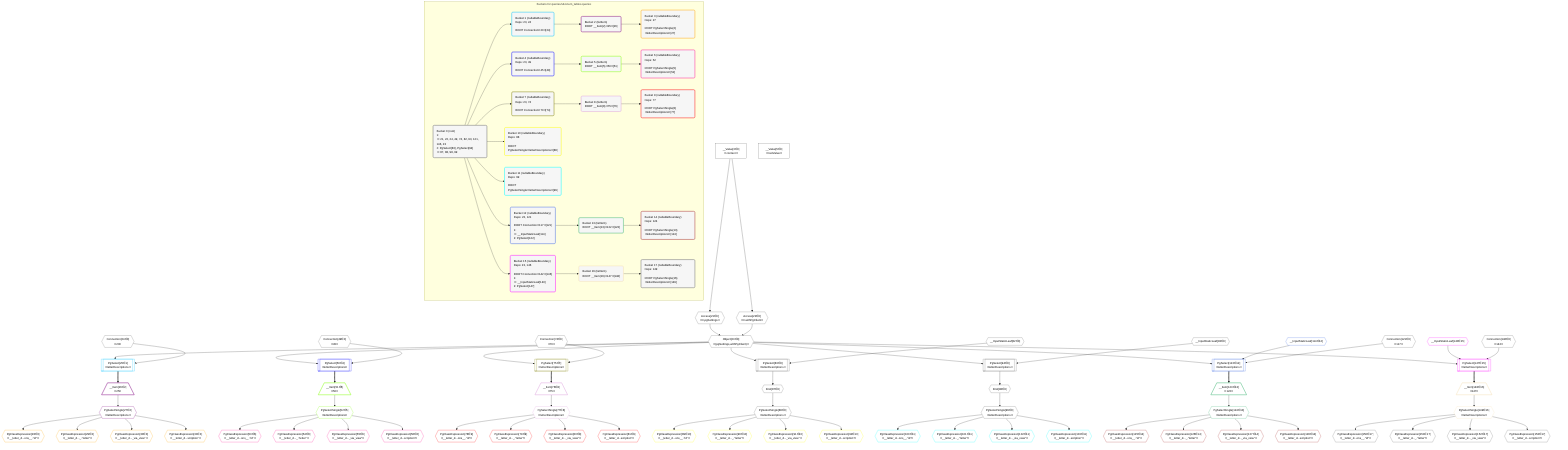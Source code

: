 %%{init: {'themeVariables': { 'fontSize': '12px'}}}%%
graph TD
    classDef path fill:#eee,stroke:#000,color:#000
    classDef plan fill:#fff,stroke-width:1px,color:#000
    classDef itemplan fill:#fff,stroke-width:2px,color:#000
    classDef unbatchedplan fill:#dff,stroke-width:1px,color:#000
    classDef sideeffectplan fill:#fcc,stroke-width:2px,color:#000
    classDef bucket fill:#f6f6f6,color:#000,stroke-width:2px,text-align:left


    %% define steps
    __Value3["__Value[3∈0]<br />ᐸcontextᐳ"]:::plan
    __Value5["__Value[5∈0]<br />ᐸrootValueᐳ"]:::plan
    Access21{{"Access[21∈0]<br />ᐸ3.pgSettingsᐳ"}}:::plan
    Access22{{"Access[22∈0]<br />ᐸ3.withPgClientᐳ"}}:::plan
    Object23{{"Object[23∈0]<br />ᐸ{pgSettings,withPgClient}ᐳ"}}:::plan
    Connection24{{"Connection[24∈0]<br />ᐸ20ᐳ"}}:::plan
    PgSelect25[["PgSelect[25∈1]<br />ᐸletterDescriptionsᐳ"]]:::plan
    __Item26[/"__Item[26∈2]<br />ᐸ25ᐳ"\]:::itemplan
    PgSelectSingle27{{"PgSelectSingle[27∈2]<br />ᐸletterDescriptionsᐳ"}}:::plan
    PgClassExpression28{{"PgClassExpression[28∈3]<br />ᐸ__letter_d...ons__.”id”ᐳ"}}:::plan
    PgClassExpression29{{"PgClassExpression[29∈3]<br />ᐸ__letter_d..._.”letter”ᐳ"}}:::plan
    PgClassExpression30{{"PgClassExpression[30∈3]<br />ᐸ__letter_d..._via_view”ᐳ"}}:::plan
    PgClassExpression31{{"PgClassExpression[31∈3]<br />ᐸ__letter_d...scription”ᐳ"}}:::plan
    Connection49{{"Connection[49∈0]<br />ᐸ45ᐳ"}}:::plan
    PgSelect50[["PgSelect[50∈4]<br />ᐸletterDescriptionsᐳ"]]:::plan
    __Item51[/"__Item[51∈5]<br />ᐸ50ᐳ"\]:::itemplan
    PgSelectSingle52{{"PgSelectSingle[52∈5]<br />ᐸletterDescriptionsᐳ"}}:::plan
    PgClassExpression53{{"PgClassExpression[53∈6]<br />ᐸ__letter_d...ons__.”id”ᐳ"}}:::plan
    PgClassExpression54{{"PgClassExpression[54∈6]<br />ᐸ__letter_d..._.”letter”ᐳ"}}:::plan
    PgClassExpression55{{"PgClassExpression[55∈6]<br />ᐸ__letter_d..._via_view”ᐳ"}}:::plan
    PgClassExpression56{{"PgClassExpression[56∈6]<br />ᐸ__letter_d...scription”ᐳ"}}:::plan
    Connection74{{"Connection[74∈0]<br />ᐸ70ᐳ"}}:::plan
    PgSelect75[["PgSelect[75∈7]<br />ᐸletterDescriptionsᐳ"]]:::plan
    __Item76[/"__Item[76∈8]<br />ᐸ75ᐳ"\]:::itemplan
    PgSelectSingle77{{"PgSelectSingle[77∈8]<br />ᐸletterDescriptionsᐳ"}}:::plan
    PgClassExpression78{{"PgClassExpression[78∈9]<br />ᐸ__letter_d...ons__.”id”ᐳ"}}:::plan
    PgClassExpression79{{"PgClassExpression[79∈9]<br />ᐸ__letter_d..._.”letter”ᐳ"}}:::plan
    PgClassExpression80{{"PgClassExpression[80∈9]<br />ᐸ__letter_d..._via_view”ᐳ"}}:::plan
    PgClassExpression81{{"PgClassExpression[81∈9]<br />ᐸ__letter_d...scription”ᐳ"}}:::plan
    __InputStaticLeaf82{{"__InputStaticLeaf[82∈0]"}}:::plan
    PgSelect83[["PgSelect[83∈0]<br />ᐸletterDescriptionsᐳ"]]:::plan
    First87{{"First[87∈0]"}}:::plan
    PgSelectSingle88{{"PgSelectSingle[88∈0]<br />ᐸletterDescriptionsᐳ"}}:::plan
    PgClassExpression89{{"PgClassExpression[89∈10]<br />ᐸ__letter_d...ons__.”id”ᐳ"}}:::plan
    PgClassExpression90{{"PgClassExpression[90∈10]<br />ᐸ__letter_d..._.”letter”ᐳ"}}:::plan
    PgClassExpression91{{"PgClassExpression[91∈10]<br />ᐸ__letter_d..._via_view”ᐳ"}}:::plan
    PgClassExpression92{{"PgClassExpression[92∈10]<br />ᐸ__letter_d...scription”ᐳ"}}:::plan
    __InputStaticLeaf93{{"__InputStaticLeaf[93∈0]"}}:::plan
    PgSelect94[["PgSelect[94∈0]<br />ᐸletterDescriptionsᐳ"]]:::plan
    First98{{"First[98∈0]"}}:::plan
    PgSelectSingle99{{"PgSelectSingle[99∈0]<br />ᐸletterDescriptionsᐳ"}}:::plan
    PgClassExpression100{{"PgClassExpression[100∈11]<br />ᐸ__letter_d...ons__.”id”ᐳ"}}:::plan
    PgClassExpression101{{"PgClassExpression[101∈11]<br />ᐸ__letter_d..._.”letter”ᐳ"}}:::plan
    PgClassExpression102{{"PgClassExpression[102∈11]<br />ᐸ__letter_d..._via_view”ᐳ"}}:::plan
    PgClassExpression103{{"PgClassExpression[103∈11]<br />ᐸ__letter_d...scription”ᐳ"}}:::plan
    __InputStaticLeaf114{{"__InputStaticLeaf[114∈12]"}}:::plan
    Connection121{{"Connection[121∈0]<br />ᐸ117ᐳ"}}:::plan
    PgSelect122[["PgSelect[122∈12]<br />ᐸletterDescriptionsᐳ"]]:::plan
    __Item123[/"__Item[123∈13]<br />ᐸ122ᐳ"\]:::itemplan
    PgSelectSingle124{{"PgSelectSingle[124∈13]<br />ᐸletterDescriptionsᐳ"}}:::plan
    PgClassExpression125{{"PgClassExpression[125∈14]<br />ᐸ__letter_d...ons__.”id”ᐳ"}}:::plan
    PgClassExpression126{{"PgClassExpression[126∈14]<br />ᐸ__letter_d..._.”letter”ᐳ"}}:::plan
    PgClassExpression127{{"PgClassExpression[127∈14]<br />ᐸ__letter_d..._via_view”ᐳ"}}:::plan
    PgClassExpression128{{"PgClassExpression[128∈14]<br />ᐸ__letter_d...scription”ᐳ"}}:::plan
    __InputStaticLeaf140{{"__InputStaticLeaf[140∈15]"}}:::plan
    Connection146{{"Connection[146∈0]<br />ᐸ142ᐳ"}}:::plan
    PgSelect147[["PgSelect[147∈15]<br />ᐸletterDescriptionsᐳ"]]:::plan
    __Item148[/"__Item[148∈16]<br />ᐸ147ᐳ"\]:::itemplan
    PgSelectSingle149{{"PgSelectSingle[149∈16]<br />ᐸletterDescriptionsᐳ"}}:::plan
    PgClassExpression150{{"PgClassExpression[150∈17]<br />ᐸ__letter_d...ons__.”id”ᐳ"}}:::plan
    PgClassExpression151{{"PgClassExpression[151∈17]<br />ᐸ__letter_d..._.”letter”ᐳ"}}:::plan
    PgClassExpression152{{"PgClassExpression[152∈17]<br />ᐸ__letter_d..._via_view”ᐳ"}}:::plan
    PgClassExpression153{{"PgClassExpression[153∈17]<br />ᐸ__letter_d...scription”ᐳ"}}:::plan

    %% plan dependencies
    __Value3 --> Access21
    __Value3 --> Access22
    Access21 & Access22 --> Object23
    Object23 & Connection24 --> PgSelect25
    PgSelect25 ==> __Item26
    __Item26 --> PgSelectSingle27
    PgSelectSingle27 --> PgClassExpression28
    PgSelectSingle27 --> PgClassExpression29
    PgSelectSingle27 --> PgClassExpression30
    PgSelectSingle27 --> PgClassExpression31
    Object23 & Connection49 --> PgSelect50
    PgSelect50 ==> __Item51
    __Item51 --> PgSelectSingle52
    PgSelectSingle52 --> PgClassExpression53
    PgSelectSingle52 --> PgClassExpression54
    PgSelectSingle52 --> PgClassExpression55
    PgSelectSingle52 --> PgClassExpression56
    Object23 & Connection74 --> PgSelect75
    PgSelect75 ==> __Item76
    __Item76 --> PgSelectSingle77
    PgSelectSingle77 --> PgClassExpression78
    PgSelectSingle77 --> PgClassExpression79
    PgSelectSingle77 --> PgClassExpression80
    PgSelectSingle77 --> PgClassExpression81
    Object23 & __InputStaticLeaf82 --> PgSelect83
    PgSelect83 --> First87
    First87 --> PgSelectSingle88
    PgSelectSingle88 --> PgClassExpression89
    PgSelectSingle88 --> PgClassExpression90
    PgSelectSingle88 --> PgClassExpression91
    PgSelectSingle88 --> PgClassExpression92
    Object23 & __InputStaticLeaf93 --> PgSelect94
    PgSelect94 --> First98
    First98 --> PgSelectSingle99
    PgSelectSingle99 --> PgClassExpression100
    PgSelectSingle99 --> PgClassExpression101
    PgSelectSingle99 --> PgClassExpression102
    PgSelectSingle99 --> PgClassExpression103
    Object23 & __InputStaticLeaf114 & Connection121 --> PgSelect122
    PgSelect122 ==> __Item123
    __Item123 --> PgSelectSingle124
    PgSelectSingle124 --> PgClassExpression125
    PgSelectSingle124 --> PgClassExpression126
    PgSelectSingle124 --> PgClassExpression127
    PgSelectSingle124 --> PgClassExpression128
    Object23 & __InputStaticLeaf140 & Connection146 --> PgSelect147
    PgSelect147 ==> __Item148
    __Item148 --> PgSelectSingle149
    PgSelectSingle149 --> PgClassExpression150
    PgSelectSingle149 --> PgClassExpression151
    PgSelectSingle149 --> PgClassExpression152
    PgSelectSingle149 --> PgClassExpression153

    subgraph "Buckets for queries/v4/enum_tables.queries"
    Bucket0("Bucket 0 (root)<br />1: <br />ᐳ: 21, 22, 24, 49, 74, 82, 93, 121, 146, 23<br />2: PgSelect[83], PgSelect[94]<br />ᐳ: 87, 88, 98, 99"):::bucket
    classDef bucket0 stroke:#696969
    class Bucket0,__Value3,__Value5,Access21,Access22,Object23,Connection24,Connection49,Connection74,__InputStaticLeaf82,PgSelect83,First87,PgSelectSingle88,__InputStaticLeaf93,PgSelect94,First98,PgSelectSingle99,Connection121,Connection146 bucket0
    Bucket1("Bucket 1 (nullableBoundary)<br />Deps: 23, 24<br /><br />ROOT Connectionᐸ20ᐳ[24]"):::bucket
    classDef bucket1 stroke:#00bfff
    class Bucket1,PgSelect25 bucket1
    Bucket2("Bucket 2 (listItem)<br />ROOT __Item{2}ᐸ25ᐳ[26]"):::bucket
    classDef bucket2 stroke:#7f007f
    class Bucket2,__Item26,PgSelectSingle27 bucket2
    Bucket3("Bucket 3 (nullableBoundary)<br />Deps: 27<br /><br />ROOT PgSelectSingle{2}ᐸletterDescriptionsᐳ[27]"):::bucket
    classDef bucket3 stroke:#ffa500
    class Bucket3,PgClassExpression28,PgClassExpression29,PgClassExpression30,PgClassExpression31 bucket3
    Bucket4("Bucket 4 (nullableBoundary)<br />Deps: 23, 49<br /><br />ROOT Connectionᐸ45ᐳ[49]"):::bucket
    classDef bucket4 stroke:#0000ff
    class Bucket4,PgSelect50 bucket4
    Bucket5("Bucket 5 (listItem)<br />ROOT __Item{5}ᐸ50ᐳ[51]"):::bucket
    classDef bucket5 stroke:#7fff00
    class Bucket5,__Item51,PgSelectSingle52 bucket5
    Bucket6("Bucket 6 (nullableBoundary)<br />Deps: 52<br /><br />ROOT PgSelectSingle{5}ᐸletterDescriptionsᐳ[52]"):::bucket
    classDef bucket6 stroke:#ff1493
    class Bucket6,PgClassExpression53,PgClassExpression54,PgClassExpression55,PgClassExpression56 bucket6
    Bucket7("Bucket 7 (nullableBoundary)<br />Deps: 23, 74<br /><br />ROOT Connectionᐸ70ᐳ[74]"):::bucket
    classDef bucket7 stroke:#808000
    class Bucket7,PgSelect75 bucket7
    Bucket8("Bucket 8 (listItem)<br />ROOT __Item{8}ᐸ75ᐳ[76]"):::bucket
    classDef bucket8 stroke:#dda0dd
    class Bucket8,__Item76,PgSelectSingle77 bucket8
    Bucket9("Bucket 9 (nullableBoundary)<br />Deps: 77<br /><br />ROOT PgSelectSingle{8}ᐸletterDescriptionsᐳ[77]"):::bucket
    classDef bucket9 stroke:#ff0000
    class Bucket9,PgClassExpression78,PgClassExpression79,PgClassExpression80,PgClassExpression81 bucket9
    Bucket10("Bucket 10 (nullableBoundary)<br />Deps: 88<br /><br />ROOT PgSelectSingleᐸletterDescriptionsᐳ[88]"):::bucket
    classDef bucket10 stroke:#ffff00
    class Bucket10,PgClassExpression89,PgClassExpression90,PgClassExpression91,PgClassExpression92 bucket10
    Bucket11("Bucket 11 (nullableBoundary)<br />Deps: 99<br /><br />ROOT PgSelectSingleᐸletterDescriptionsᐳ[99]"):::bucket
    classDef bucket11 stroke:#00ffff
    class Bucket11,PgClassExpression100,PgClassExpression101,PgClassExpression102,PgClassExpression103 bucket11
    Bucket12("Bucket 12 (nullableBoundary)<br />Deps: 23, 121<br /><br />ROOT Connectionᐸ117ᐳ[121]<br />1: <br />ᐳ: __InputStaticLeaf[114]<br />2: PgSelect[122]"):::bucket
    classDef bucket12 stroke:#4169e1
    class Bucket12,__InputStaticLeaf114,PgSelect122 bucket12
    Bucket13("Bucket 13 (listItem)<br />ROOT __Item{13}ᐸ122ᐳ[123]"):::bucket
    classDef bucket13 stroke:#3cb371
    class Bucket13,__Item123,PgSelectSingle124 bucket13
    Bucket14("Bucket 14 (nullableBoundary)<br />Deps: 124<br /><br />ROOT PgSelectSingle{13}ᐸletterDescriptionsᐳ[124]"):::bucket
    classDef bucket14 stroke:#a52a2a
    class Bucket14,PgClassExpression125,PgClassExpression126,PgClassExpression127,PgClassExpression128 bucket14
    Bucket15("Bucket 15 (nullableBoundary)<br />Deps: 23, 146<br /><br />ROOT Connectionᐸ142ᐳ[146]<br />1: <br />ᐳ: __InputStaticLeaf[140]<br />2: PgSelect[147]"):::bucket
    classDef bucket15 stroke:#ff00ff
    class Bucket15,__InputStaticLeaf140,PgSelect147 bucket15
    Bucket16("Bucket 16 (listItem)<br />ROOT __Item{16}ᐸ147ᐳ[148]"):::bucket
    classDef bucket16 stroke:#f5deb3
    class Bucket16,__Item148,PgSelectSingle149 bucket16
    Bucket17("Bucket 17 (nullableBoundary)<br />Deps: 149<br /><br />ROOT PgSelectSingle{16}ᐸletterDescriptionsᐳ[149]"):::bucket
    classDef bucket17 stroke:#696969
    class Bucket17,PgClassExpression150,PgClassExpression151,PgClassExpression152,PgClassExpression153 bucket17
    Bucket0 --> Bucket1 & Bucket4 & Bucket7 & Bucket10 & Bucket11 & Bucket12 & Bucket15
    Bucket1 --> Bucket2
    Bucket2 --> Bucket3
    Bucket4 --> Bucket5
    Bucket5 --> Bucket6
    Bucket7 --> Bucket8
    Bucket8 --> Bucket9
    Bucket12 --> Bucket13
    Bucket13 --> Bucket14
    Bucket15 --> Bucket16
    Bucket16 --> Bucket17
    end